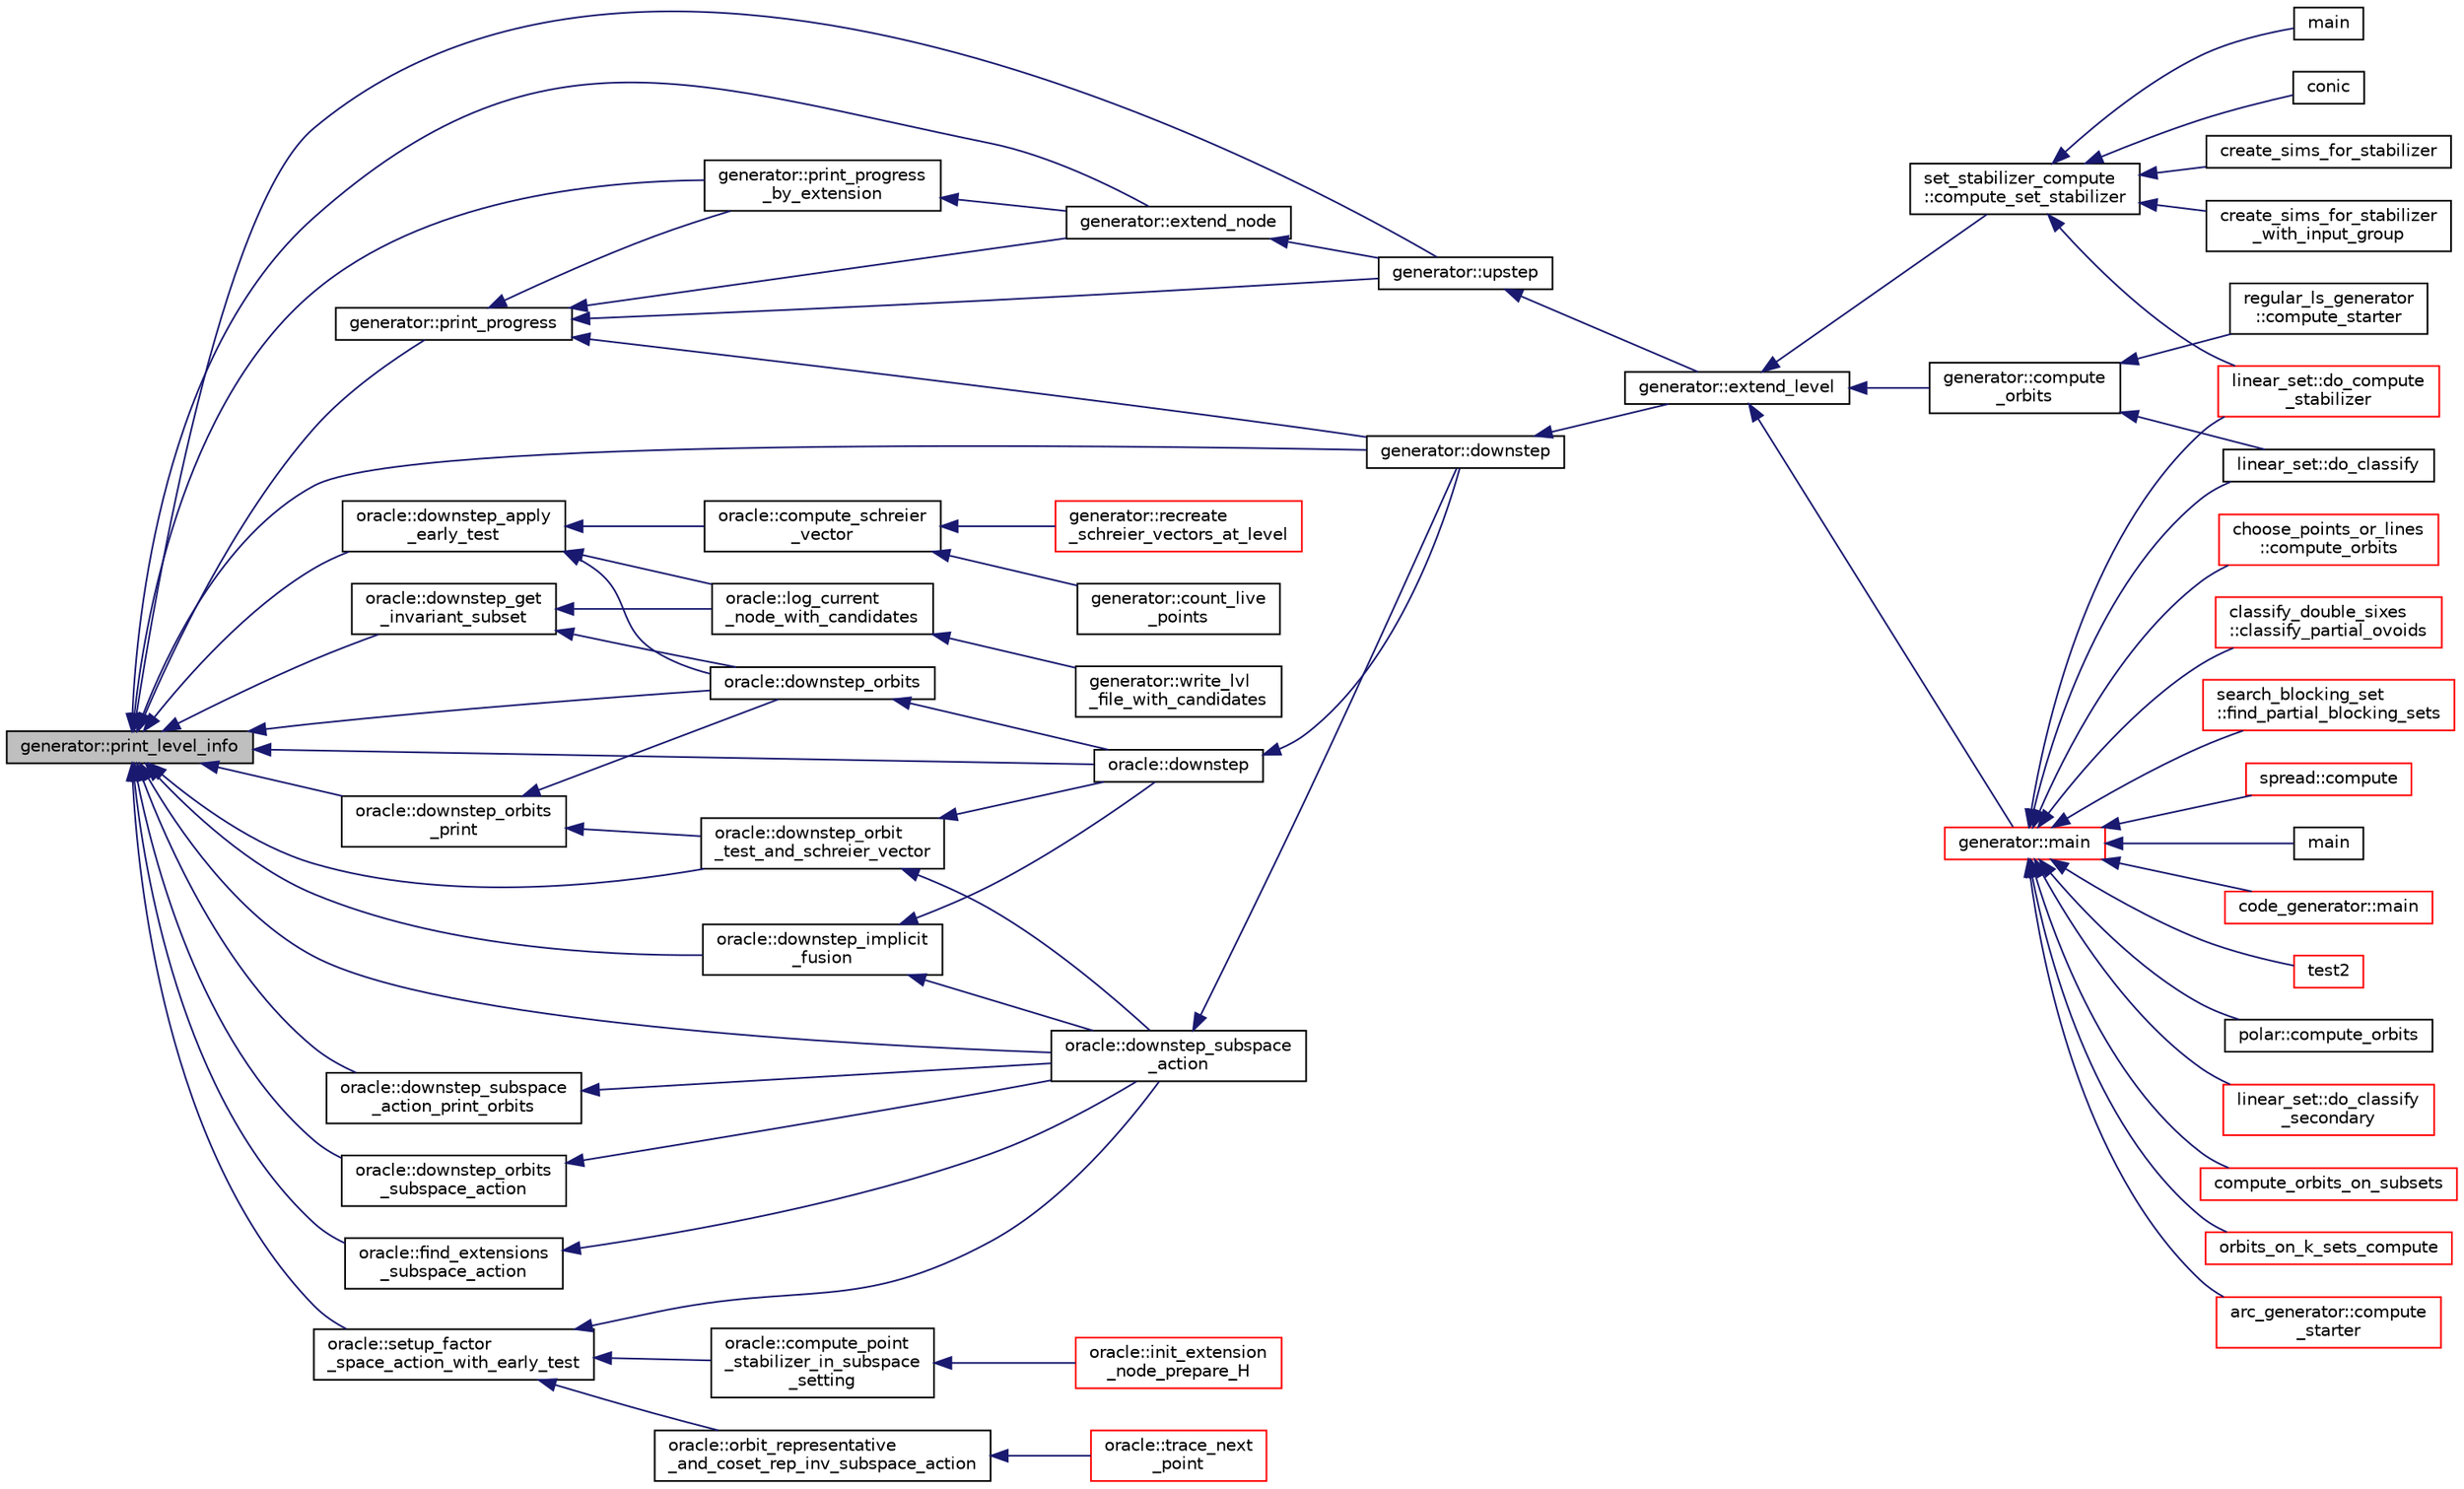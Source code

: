 digraph "generator::print_level_info"
{
  edge [fontname="Helvetica",fontsize="10",labelfontname="Helvetica",labelfontsize="10"];
  node [fontname="Helvetica",fontsize="10",shape=record];
  rankdir="LR";
  Node18128 [label="generator::print_level_info",height=0.2,width=0.4,color="black", fillcolor="grey75", style="filled", fontcolor="black"];
  Node18128 -> Node18129 [dir="back",color="midnightblue",fontsize="10",style="solid",fontname="Helvetica"];
  Node18129 [label="generator::print_progress\l_by_extension",height=0.2,width=0.4,color="black", fillcolor="white", style="filled",URL="$d7/d73/classgenerator.html#a027dc8a7d19a8bfd6cf3ecaab3878ec5"];
  Node18129 -> Node18130 [dir="back",color="midnightblue",fontsize="10",style="solid",fontname="Helvetica"];
  Node18130 [label="generator::extend_node",height=0.2,width=0.4,color="black", fillcolor="white", style="filled",URL="$d7/d73/classgenerator.html#ac71fa071cf218f54cdd9306a541744ae"];
  Node18130 -> Node18131 [dir="back",color="midnightblue",fontsize="10",style="solid",fontname="Helvetica"];
  Node18131 [label="generator::upstep",height=0.2,width=0.4,color="black", fillcolor="white", style="filled",URL="$d7/d73/classgenerator.html#ae0f2cebdabc821837f633656d7b0fdfe"];
  Node18131 -> Node18132 [dir="back",color="midnightblue",fontsize="10",style="solid",fontname="Helvetica"];
  Node18132 [label="generator::extend_level",height=0.2,width=0.4,color="black", fillcolor="white", style="filled",URL="$d7/d73/classgenerator.html#a91b84d80ccec0cd2136bc221c30e0f8e"];
  Node18132 -> Node18133 [dir="back",color="midnightblue",fontsize="10",style="solid",fontname="Helvetica"];
  Node18133 [label="set_stabilizer_compute\l::compute_set_stabilizer",height=0.2,width=0.4,color="black", fillcolor="white", style="filled",URL="$d8/dc6/classset__stabilizer__compute.html#ad4f92074322e98c7cd0ed5d4f8486b76"];
  Node18133 -> Node18134 [dir="back",color="midnightblue",fontsize="10",style="solid",fontname="Helvetica"];
  Node18134 [label="main",height=0.2,width=0.4,color="black", fillcolor="white", style="filled",URL="$db/d67/test__hyperoval_8_c.html#a3c04138a5bfe5d72780bb7e82a18e627"];
  Node18133 -> Node18135 [dir="back",color="midnightblue",fontsize="10",style="solid",fontname="Helvetica"];
  Node18135 [label="conic",height=0.2,width=0.4,color="black", fillcolor="white", style="filled",URL="$d4/de8/conic_8_c.html#a96def9474b981a9d5831a9b48d85d652"];
  Node18133 -> Node18136 [dir="back",color="midnightblue",fontsize="10",style="solid",fontname="Helvetica"];
  Node18136 [label="linear_set::do_compute\l_stabilizer",height=0.2,width=0.4,color="red", fillcolor="white", style="filled",URL="$dd/d86/classlinear__set.html#ae8f58ded28fb5370f4459cca42b7463b"];
  Node18133 -> Node18139 [dir="back",color="midnightblue",fontsize="10",style="solid",fontname="Helvetica"];
  Node18139 [label="create_sims_for_stabilizer",height=0.2,width=0.4,color="black", fillcolor="white", style="filled",URL="$d0/d76/tl__algebra__and__number__theory_8h.html#af2c67d225072549409be710ac3cd30f8"];
  Node18133 -> Node18140 [dir="back",color="midnightblue",fontsize="10",style="solid",fontname="Helvetica"];
  Node18140 [label="create_sims_for_stabilizer\l_with_input_group",height=0.2,width=0.4,color="black", fillcolor="white", style="filled",URL="$d0/d76/tl__algebra__and__number__theory_8h.html#af5482567a8d6ba5c2fe593bf6f7f9a0f"];
  Node18132 -> Node18141 [dir="back",color="midnightblue",fontsize="10",style="solid",fontname="Helvetica"];
  Node18141 [label="generator::compute\l_orbits",height=0.2,width=0.4,color="black", fillcolor="white", style="filled",URL="$d7/d73/classgenerator.html#a23989bc20ecaaed39c4119c758367f40"];
  Node18141 -> Node18142 [dir="back",color="midnightblue",fontsize="10",style="solid",fontname="Helvetica"];
  Node18142 [label="regular_ls_generator\l::compute_starter",height=0.2,width=0.4,color="black", fillcolor="white", style="filled",URL="$d2/dd8/classregular__ls__generator.html#aa38907741058694a73194b02ceb4a53d"];
  Node18141 -> Node18143 [dir="back",color="midnightblue",fontsize="10",style="solid",fontname="Helvetica"];
  Node18143 [label="linear_set::do_classify",height=0.2,width=0.4,color="black", fillcolor="white", style="filled",URL="$dd/d86/classlinear__set.html#a3eb2dbce7fa8b71901dfc12f288ddd0c"];
  Node18132 -> Node18144 [dir="back",color="midnightblue",fontsize="10",style="solid",fontname="Helvetica"];
  Node18144 [label="generator::main",height=0.2,width=0.4,color="red", fillcolor="white", style="filled",URL="$d7/d73/classgenerator.html#a01abff8e9f231bf0d82e2e8e0061f242"];
  Node18144 -> Node18145 [dir="back",color="midnightblue",fontsize="10",style="solid",fontname="Helvetica"];
  Node18145 [label="main",height=0.2,width=0.4,color="black", fillcolor="white", style="filled",URL="$d2/d11/codes_8h.html#a217dbf8b442f20279ea00b898af96f52"];
  Node18144 -> Node18146 [dir="back",color="midnightblue",fontsize="10",style="solid",fontname="Helvetica"];
  Node18146 [label="code_generator::main",height=0.2,width=0.4,color="red", fillcolor="white", style="filled",URL="$db/d37/classcode__generator.html#ab3cf3a306e4032c2b471ac95321c599f"];
  Node18144 -> Node18148 [dir="back",color="midnightblue",fontsize="10",style="solid",fontname="Helvetica"];
  Node18148 [label="test2",height=0.2,width=0.4,color="red", fillcolor="white", style="filled",URL="$d9/db0/factor__space_8_c.html#a39d73a812e5fd8f1bc111e948368cb10"];
  Node18144 -> Node18150 [dir="back",color="midnightblue",fontsize="10",style="solid",fontname="Helvetica"];
  Node18150 [label="polar::compute_orbits",height=0.2,width=0.4,color="black", fillcolor="white", style="filled",URL="$da/d1c/classpolar.html#ac4c3c4f95d14c74ff4a3ec3f3479a1da"];
  Node18144 -> Node18143 [dir="back",color="midnightblue",fontsize="10",style="solid",fontname="Helvetica"];
  Node18144 -> Node18151 [dir="back",color="midnightblue",fontsize="10",style="solid",fontname="Helvetica"];
  Node18151 [label="linear_set::do_classify\l_secondary",height=0.2,width=0.4,color="red", fillcolor="white", style="filled",URL="$dd/d86/classlinear__set.html#a47eb7f9995f3343abd3bdfbf9a9a9162"];
  Node18144 -> Node18136 [dir="back",color="midnightblue",fontsize="10",style="solid",fontname="Helvetica"];
  Node18144 -> Node18154 [dir="back",color="midnightblue",fontsize="10",style="solid",fontname="Helvetica"];
  Node18154 [label="compute_orbits_on_subsets",height=0.2,width=0.4,color="red", fillcolor="white", style="filled",URL="$d3/d35/snakes__and__ladders__global_8_c.html#af33697aede0480110b1227f727252637"];
  Node18144 -> Node18172 [dir="back",color="midnightblue",fontsize="10",style="solid",fontname="Helvetica"];
  Node18172 [label="orbits_on_k_sets_compute",height=0.2,width=0.4,color="red", fillcolor="white", style="filled",URL="$d3/d35/snakes__and__ladders__global_8_c.html#a96743526b15703539d544499276aaa71"];
  Node18144 -> Node18183 [dir="back",color="midnightblue",fontsize="10",style="solid",fontname="Helvetica"];
  Node18183 [label="arc_generator::compute\l_starter",height=0.2,width=0.4,color="red", fillcolor="white", style="filled",URL="$d4/d21/classarc__generator.html#aad1dcec3a1c302e743d574bd1ac857d9"];
  Node18144 -> Node18188 [dir="back",color="midnightblue",fontsize="10",style="solid",fontname="Helvetica"];
  Node18188 [label="choose_points_or_lines\l::compute_orbits",height=0.2,width=0.4,color="red", fillcolor="white", style="filled",URL="$d6/d75/classchoose__points__or__lines.html#adc353e2d41dc8a39563322c8cdd85f61"];
  Node18144 -> Node18190 [dir="back",color="midnightblue",fontsize="10",style="solid",fontname="Helvetica"];
  Node18190 [label="classify_double_sixes\l::classify_partial_ovoids",height=0.2,width=0.4,color="red", fillcolor="white", style="filled",URL="$dd/d23/classclassify__double__sixes.html#a2253fca143a0e8a3e39655eb05668ae9"];
  Node18144 -> Node18192 [dir="back",color="midnightblue",fontsize="10",style="solid",fontname="Helvetica"];
  Node18192 [label="search_blocking_set\l::find_partial_blocking_sets",height=0.2,width=0.4,color="red", fillcolor="white", style="filled",URL="$dc/d36/classsearch__blocking__set.html#ad3fdb3d356db75a02c406bc9d4e9e9b6"];
  Node18144 -> Node18194 [dir="back",color="midnightblue",fontsize="10",style="solid",fontname="Helvetica"];
  Node18194 [label="spread::compute",height=0.2,width=0.4,color="red", fillcolor="white", style="filled",URL="$da/dc1/classspread.html#a9674466d3e03b8dad79882299c638a21"];
  Node18128 -> Node18200 [dir="back",color="midnightblue",fontsize="10",style="solid",fontname="Helvetica"];
  Node18200 [label="generator::print_progress",height=0.2,width=0.4,color="black", fillcolor="white", style="filled",URL="$d7/d73/classgenerator.html#ab1bc556218cd131c802ed1e137ccc4ae"];
  Node18200 -> Node18129 [dir="back",color="midnightblue",fontsize="10",style="solid",fontname="Helvetica"];
  Node18200 -> Node18201 [dir="back",color="midnightblue",fontsize="10",style="solid",fontname="Helvetica"];
  Node18201 [label="generator::downstep",height=0.2,width=0.4,color="black", fillcolor="white", style="filled",URL="$d7/d73/classgenerator.html#ad90bc284af0b5f5beae960a0bd7a5b43"];
  Node18201 -> Node18132 [dir="back",color="midnightblue",fontsize="10",style="solid",fontname="Helvetica"];
  Node18200 -> Node18131 [dir="back",color="midnightblue",fontsize="10",style="solid",fontname="Helvetica"];
  Node18200 -> Node18130 [dir="back",color="midnightblue",fontsize="10",style="solid",fontname="Helvetica"];
  Node18128 -> Node18201 [dir="back",color="midnightblue",fontsize="10",style="solid",fontname="Helvetica"];
  Node18128 -> Node18131 [dir="back",color="midnightblue",fontsize="10",style="solid",fontname="Helvetica"];
  Node18128 -> Node18130 [dir="back",color="midnightblue",fontsize="10",style="solid",fontname="Helvetica"];
  Node18128 -> Node18202 [dir="back",color="midnightblue",fontsize="10",style="solid",fontname="Helvetica"];
  Node18202 [label="oracle::downstep",height=0.2,width=0.4,color="black", fillcolor="white", style="filled",URL="$d7/da7/classoracle.html#a4fbc6710b45e5af5c2fb5bc3aa6d3bb1"];
  Node18202 -> Node18201 [dir="back",color="midnightblue",fontsize="10",style="solid",fontname="Helvetica"];
  Node18128 -> Node18203 [dir="back",color="midnightblue",fontsize="10",style="solid",fontname="Helvetica"];
  Node18203 [label="oracle::downstep_orbits",height=0.2,width=0.4,color="black", fillcolor="white", style="filled",URL="$d7/da7/classoracle.html#a65ea623f3a7b2e3dba4e29638207bc53"];
  Node18203 -> Node18202 [dir="back",color="midnightblue",fontsize="10",style="solid",fontname="Helvetica"];
  Node18128 -> Node18204 [dir="back",color="midnightblue",fontsize="10",style="solid",fontname="Helvetica"];
  Node18204 [label="oracle::downstep_orbit\l_test_and_schreier_vector",height=0.2,width=0.4,color="black", fillcolor="white", style="filled",URL="$d7/da7/classoracle.html#a140c3df3ca2f645e364b5cd644c088ab"];
  Node18204 -> Node18202 [dir="back",color="midnightblue",fontsize="10",style="solid",fontname="Helvetica"];
  Node18204 -> Node18205 [dir="back",color="midnightblue",fontsize="10",style="solid",fontname="Helvetica"];
  Node18205 [label="oracle::downstep_subspace\l_action",height=0.2,width=0.4,color="black", fillcolor="white", style="filled",URL="$d7/da7/classoracle.html#a26f568b84b1ca2c24f619278ac88c407"];
  Node18205 -> Node18201 [dir="back",color="midnightblue",fontsize="10",style="solid",fontname="Helvetica"];
  Node18128 -> Node18206 [dir="back",color="midnightblue",fontsize="10",style="solid",fontname="Helvetica"];
  Node18206 [label="oracle::downstep_implicit\l_fusion",height=0.2,width=0.4,color="black", fillcolor="white", style="filled",URL="$d7/da7/classoracle.html#ae005e5c6d24107f3ca3462ffb94e379e"];
  Node18206 -> Node18202 [dir="back",color="midnightblue",fontsize="10",style="solid",fontname="Helvetica"];
  Node18206 -> Node18205 [dir="back",color="midnightblue",fontsize="10",style="solid",fontname="Helvetica"];
  Node18128 -> Node18207 [dir="back",color="midnightblue",fontsize="10",style="solid",fontname="Helvetica"];
  Node18207 [label="oracle::downstep_get\l_invariant_subset",height=0.2,width=0.4,color="black", fillcolor="white", style="filled",URL="$d7/da7/classoracle.html#ae2540e94ee617a407069f976739cfd71"];
  Node18207 -> Node18208 [dir="back",color="midnightblue",fontsize="10",style="solid",fontname="Helvetica"];
  Node18208 [label="oracle::log_current\l_node_with_candidates",height=0.2,width=0.4,color="black", fillcolor="white", style="filled",URL="$d7/da7/classoracle.html#af54e0dc5a80b11489a5335006f33ca63"];
  Node18208 -> Node18209 [dir="back",color="midnightblue",fontsize="10",style="solid",fontname="Helvetica"];
  Node18209 [label="generator::write_lvl\l_file_with_candidates",height=0.2,width=0.4,color="black", fillcolor="white", style="filled",URL="$d7/d73/classgenerator.html#af3de7a4ba5e1075faa23d47d4c31ca55"];
  Node18207 -> Node18203 [dir="back",color="midnightblue",fontsize="10",style="solid",fontname="Helvetica"];
  Node18128 -> Node18210 [dir="back",color="midnightblue",fontsize="10",style="solid",fontname="Helvetica"];
  Node18210 [label="oracle::downstep_apply\l_early_test",height=0.2,width=0.4,color="black", fillcolor="white", style="filled",URL="$d7/da7/classoracle.html#ac774d80f30c7e58e1e87c891ca3ec814"];
  Node18210 -> Node18208 [dir="back",color="midnightblue",fontsize="10",style="solid",fontname="Helvetica"];
  Node18210 -> Node18211 [dir="back",color="midnightblue",fontsize="10",style="solid",fontname="Helvetica"];
  Node18211 [label="oracle::compute_schreier\l_vector",height=0.2,width=0.4,color="black", fillcolor="white", style="filled",URL="$d7/da7/classoracle.html#a1ba7d398b51ed70f89b5ea54adb7b089"];
  Node18211 -> Node18212 [dir="back",color="midnightblue",fontsize="10",style="solid",fontname="Helvetica"];
  Node18212 [label="generator::recreate\l_schreier_vectors_at_level",height=0.2,width=0.4,color="red", fillcolor="white", style="filled",URL="$d7/d73/classgenerator.html#a7d190e196e7c9721c4135f40f01d922f"];
  Node18211 -> Node18220 [dir="back",color="midnightblue",fontsize="10",style="solid",fontname="Helvetica"];
  Node18220 [label="generator::count_live\l_points",height=0.2,width=0.4,color="black", fillcolor="white", style="filled",URL="$d7/d73/classgenerator.html#a69c137b9ff2a32106eaaee315dee28ce"];
  Node18210 -> Node18203 [dir="back",color="midnightblue",fontsize="10",style="solid",fontname="Helvetica"];
  Node18128 -> Node18221 [dir="back",color="midnightblue",fontsize="10",style="solid",fontname="Helvetica"];
  Node18221 [label="oracle::downstep_orbits\l_print",height=0.2,width=0.4,color="black", fillcolor="white", style="filled",URL="$d7/da7/classoracle.html#a7c267cd92618aacf63d6fb3d8730df33"];
  Node18221 -> Node18203 [dir="back",color="midnightblue",fontsize="10",style="solid",fontname="Helvetica"];
  Node18221 -> Node18204 [dir="back",color="midnightblue",fontsize="10",style="solid",fontname="Helvetica"];
  Node18128 -> Node18222 [dir="back",color="midnightblue",fontsize="10",style="solid",fontname="Helvetica"];
  Node18222 [label="oracle::setup_factor\l_space_action_with_early_test",height=0.2,width=0.4,color="black", fillcolor="white", style="filled",URL="$d7/da7/classoracle.html#a7c26a85886666829e9727df91d2f01ad"];
  Node18222 -> Node18223 [dir="back",color="midnightblue",fontsize="10",style="solid",fontname="Helvetica"];
  Node18223 [label="oracle::compute_point\l_stabilizer_in_subspace\l_setting",height=0.2,width=0.4,color="black", fillcolor="white", style="filled",URL="$d7/da7/classoracle.html#ac88b56b30c84a4b5cd9b75869d468025"];
  Node18223 -> Node18224 [dir="back",color="midnightblue",fontsize="10",style="solid",fontname="Helvetica"];
  Node18224 [label="oracle::init_extension\l_node_prepare_H",height=0.2,width=0.4,color="red", fillcolor="white", style="filled",URL="$d7/da7/classoracle.html#a6a121e9674bbd011685430a95dbc1b77"];
  Node18222 -> Node18205 [dir="back",color="midnightblue",fontsize="10",style="solid",fontname="Helvetica"];
  Node18222 -> Node18228 [dir="back",color="midnightblue",fontsize="10",style="solid",fontname="Helvetica"];
  Node18228 [label="oracle::orbit_representative\l_and_coset_rep_inv_subspace_action",height=0.2,width=0.4,color="black", fillcolor="white", style="filled",URL="$d7/da7/classoracle.html#a5a4d27cde89e99450305410536b51915"];
  Node18228 -> Node18229 [dir="back",color="midnightblue",fontsize="10",style="solid",fontname="Helvetica"];
  Node18229 [label="oracle::trace_next\l_point",height=0.2,width=0.4,color="red", fillcolor="white", style="filled",URL="$d7/da7/classoracle.html#ae86c3f9d4b95b5a6e88ee0959942ecde"];
  Node18128 -> Node18205 [dir="back",color="midnightblue",fontsize="10",style="solid",fontname="Helvetica"];
  Node18128 -> Node18232 [dir="back",color="midnightblue",fontsize="10",style="solid",fontname="Helvetica"];
  Node18232 [label="oracle::downstep_subspace\l_action_print_orbits",height=0.2,width=0.4,color="black", fillcolor="white", style="filled",URL="$d7/da7/classoracle.html#aa23545cebae0fe4f46a689641c775c92"];
  Node18232 -> Node18205 [dir="back",color="midnightblue",fontsize="10",style="solid",fontname="Helvetica"];
  Node18128 -> Node18233 [dir="back",color="midnightblue",fontsize="10",style="solid",fontname="Helvetica"];
  Node18233 [label="oracle::downstep_orbits\l_subspace_action",height=0.2,width=0.4,color="black", fillcolor="white", style="filled",URL="$d7/da7/classoracle.html#adcf946d772e92646c47cf264764d85a6"];
  Node18233 -> Node18205 [dir="back",color="midnightblue",fontsize="10",style="solid",fontname="Helvetica"];
  Node18128 -> Node18234 [dir="back",color="midnightblue",fontsize="10",style="solid",fontname="Helvetica"];
  Node18234 [label="oracle::find_extensions\l_subspace_action",height=0.2,width=0.4,color="black", fillcolor="white", style="filled",URL="$d7/da7/classoracle.html#a7fde1637fd91cd998a4857c135a6c512"];
  Node18234 -> Node18205 [dir="back",color="midnightblue",fontsize="10",style="solid",fontname="Helvetica"];
}
